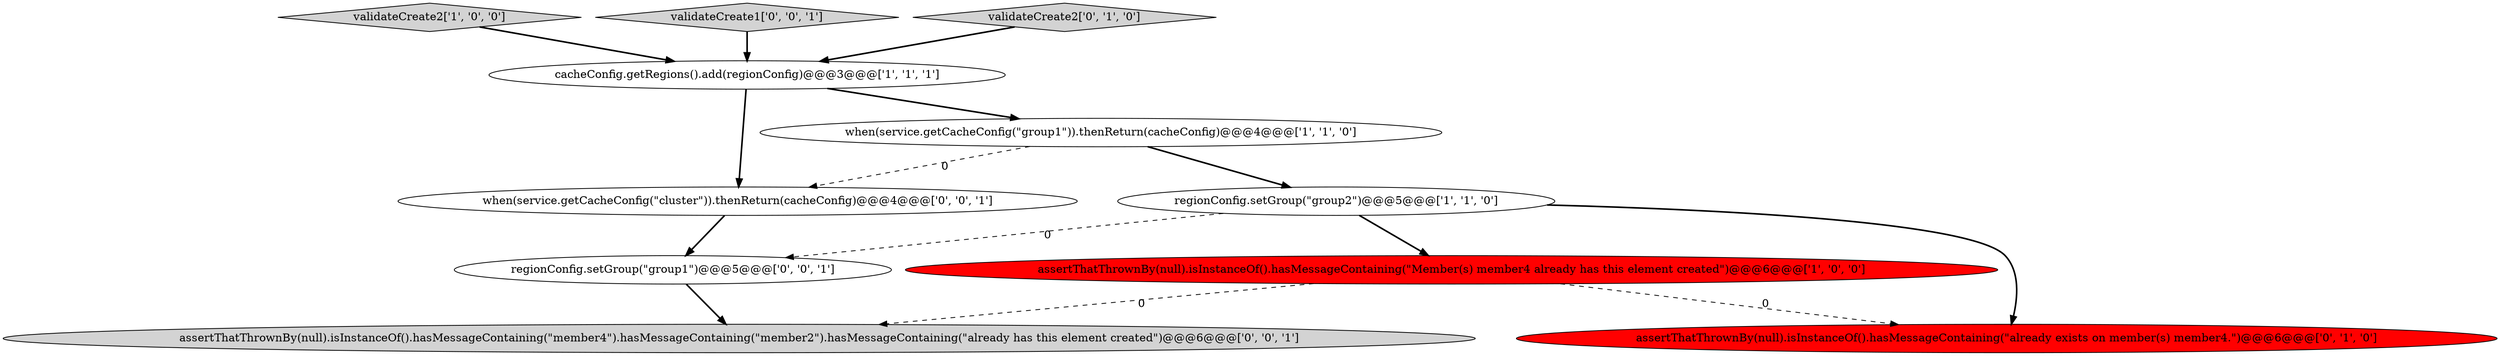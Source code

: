 digraph {
9 [style = filled, label = "when(service.getCacheConfig(\"cluster\")).thenReturn(cacheConfig)@@@4@@@['0', '0', '1']", fillcolor = white, shape = ellipse image = "AAA0AAABBB3BBB"];
8 [style = filled, label = "regionConfig.setGroup(\"group1\")@@@5@@@['0', '0', '1']", fillcolor = white, shape = ellipse image = "AAA0AAABBB3BBB"];
3 [style = filled, label = "regionConfig.setGroup(\"group2\")@@@5@@@['1', '1', '0']", fillcolor = white, shape = ellipse image = "AAA0AAABBB1BBB"];
1 [style = filled, label = "cacheConfig.getRegions().add(regionConfig)@@@3@@@['1', '1', '1']", fillcolor = white, shape = ellipse image = "AAA0AAABBB1BBB"];
0 [style = filled, label = "validateCreate2['1', '0', '0']", fillcolor = lightgray, shape = diamond image = "AAA0AAABBB1BBB"];
10 [style = filled, label = "assertThatThrownBy(null).isInstanceOf().hasMessageContaining(\"member4\").hasMessageContaining(\"member2\").hasMessageContaining(\"already has this element created\")@@@6@@@['0', '0', '1']", fillcolor = lightgray, shape = ellipse image = "AAA0AAABBB3BBB"];
7 [style = filled, label = "validateCreate1['0', '0', '1']", fillcolor = lightgray, shape = diamond image = "AAA0AAABBB3BBB"];
4 [style = filled, label = "assertThatThrownBy(null).isInstanceOf().hasMessageContaining(\"Member(s) member4 already has this element created\")@@@6@@@['1', '0', '0']", fillcolor = red, shape = ellipse image = "AAA1AAABBB1BBB"];
2 [style = filled, label = "when(service.getCacheConfig(\"group1\")).thenReturn(cacheConfig)@@@4@@@['1', '1', '0']", fillcolor = white, shape = ellipse image = "AAA0AAABBB1BBB"];
5 [style = filled, label = "validateCreate2['0', '1', '0']", fillcolor = lightgray, shape = diamond image = "AAA0AAABBB2BBB"];
6 [style = filled, label = "assertThatThrownBy(null).isInstanceOf().hasMessageContaining(\"already exists on member(s) member4.\")@@@6@@@['0', '1', '0']", fillcolor = red, shape = ellipse image = "AAA1AAABBB2BBB"];
3->8 [style = dashed, label="0"];
5->1 [style = bold, label=""];
3->6 [style = bold, label=""];
8->10 [style = bold, label=""];
1->2 [style = bold, label=""];
7->1 [style = bold, label=""];
4->10 [style = dashed, label="0"];
4->6 [style = dashed, label="0"];
9->8 [style = bold, label=""];
2->9 [style = dashed, label="0"];
3->4 [style = bold, label=""];
0->1 [style = bold, label=""];
1->9 [style = bold, label=""];
2->3 [style = bold, label=""];
}
